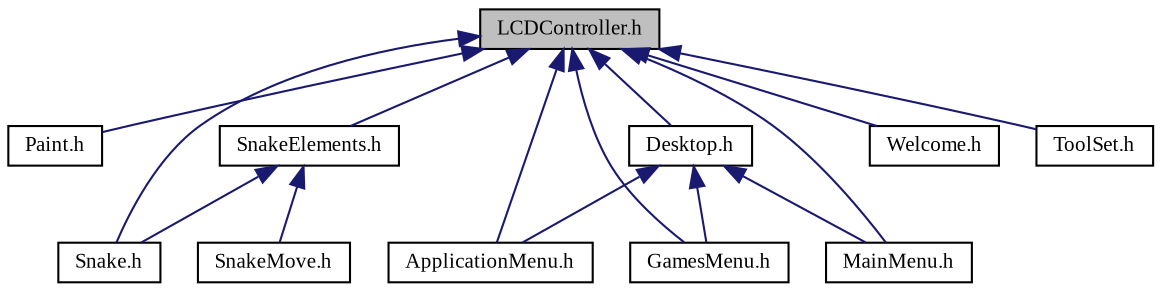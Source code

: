 digraph "LCDController.h"
{
  edge [fontname="TimesNewRoman",fontsize="10",labelfontname="TimesNewRoman",labelfontsize="10"];
  node [fontname="TimesNewRoman",fontsize="10",shape=record];
  Node2 [label="LCDController.h",height=0.2,width=0.4,color="black", fillcolor="grey75", style="filled", fontcolor="black"];
  Node2 -> Node3 [dir="back",color="midnightblue",fontsize="10",style="solid",fontname="TimesNewRoman"];
  Node3 [label="Paint.h",height=0.2,width=0.4,color="black", fillcolor="white", style="filled",URL="$_paint_8h.html",tooltip="Aplikacja do rysowania - header file. "];
  Node2 -> Node4 [dir="back",color="midnightblue",fontsize="10",style="solid",fontname="TimesNewRoman"];
  Node4 [label="Snake.h",height=0.2,width=0.4,color="black", fillcolor="white", style="filled",URL="$_snake_8h.html",tooltip="Gra Snake - header file. "];
  Node2 -> Node5 [dir="back",color="midnightblue",fontsize="10",style="solid",fontname="TimesNewRoman"];
  Node5 [label="SnakeElements.h",height=0.2,width=0.4,color="black", fillcolor="white", style="filled",URL="$_snake_elements_8h.html",tooltip="Elementy weza dla gry Snake - header file. "];
  Node5 -> Node4 [dir="back",color="midnightblue",fontsize="10",style="solid",fontname="TimesNewRoman"];
  Node5 -> Node6 [dir="back",color="midnightblue",fontsize="10",style="solid",fontname="TimesNewRoman"];
  Node6 [label="SnakeMove.h",height=0.2,width=0.4,color="black", fillcolor="white", style="filled",URL="$_snake_move_8h.html",tooltip="Ruch weza dla gry Snake - header file. "];
  Node2 -> Node7 [dir="back",color="midnightblue",fontsize="10",style="solid",fontname="TimesNewRoman"];
  Node7 [label="Desktop.h",height=0.2,width=0.4,color="black", fillcolor="white", style="filled",URL="$_desktop_8h.html",tooltip="Pulpit z wejsciem menu - header file. "];
  Node7 -> Node8 [dir="back",color="midnightblue",fontsize="10",style="solid",fontname="TimesNewRoman"];
  Node8 [label="ApplicationMenu.h",height=0.2,width=0.4,color="black", fillcolor="white", style="filled",URL="$_application_menu_8h.html",tooltip="Menu z aplikacjami - header file. "];
  Node7 -> Node9 [dir="back",color="midnightblue",fontsize="10",style="solid",fontname="TimesNewRoman"];
  Node9 [label="GamesMenu.h",height=0.2,width=0.4,color="black", fillcolor="white", style="filled",URL="$_games_menu_8h.html",tooltip="Menu z grami - header file. "];
  Node7 -> Node10 [dir="back",color="midnightblue",fontsize="10",style="solid",fontname="TimesNewRoman"];
  Node10 [label="MainMenu.h",height=0.2,width=0.4,color="black", fillcolor="white", style="filled",URL="$_main_menu_8h.html",tooltip="Menu glowne - header file. "];
  Node2 -> Node8 [dir="back",color="midnightblue",fontsize="10",style="solid",fontname="TimesNewRoman"];
  Node2 -> Node9 [dir="back",color="midnightblue",fontsize="10",style="solid",fontname="TimesNewRoman"];
  Node2 -> Node10 [dir="back",color="midnightblue",fontsize="10",style="solid",fontname="TimesNewRoman"];
  Node2 -> Node11 [dir="back",color="midnightblue",fontsize="10",style="solid",fontname="TimesNewRoman"];
  Node11 [label="Welcome.h",height=0.2,width=0.4,color="black", fillcolor="white", style="filled",URL="$_welcome_8h.html",tooltip="Ekran powitalny - header file. "];
  Node2 -> Node12 [dir="back",color="midnightblue",fontsize="10",style="solid",fontname="TimesNewRoman"];
  Node12 [label="ToolSet.h",height=0.2,width=0.4,color="black", fillcolor="white", style="filled",URL="$_tool_set_8h.html",tooltip="Zbior pomocnych funkcji - header file. "];
}
